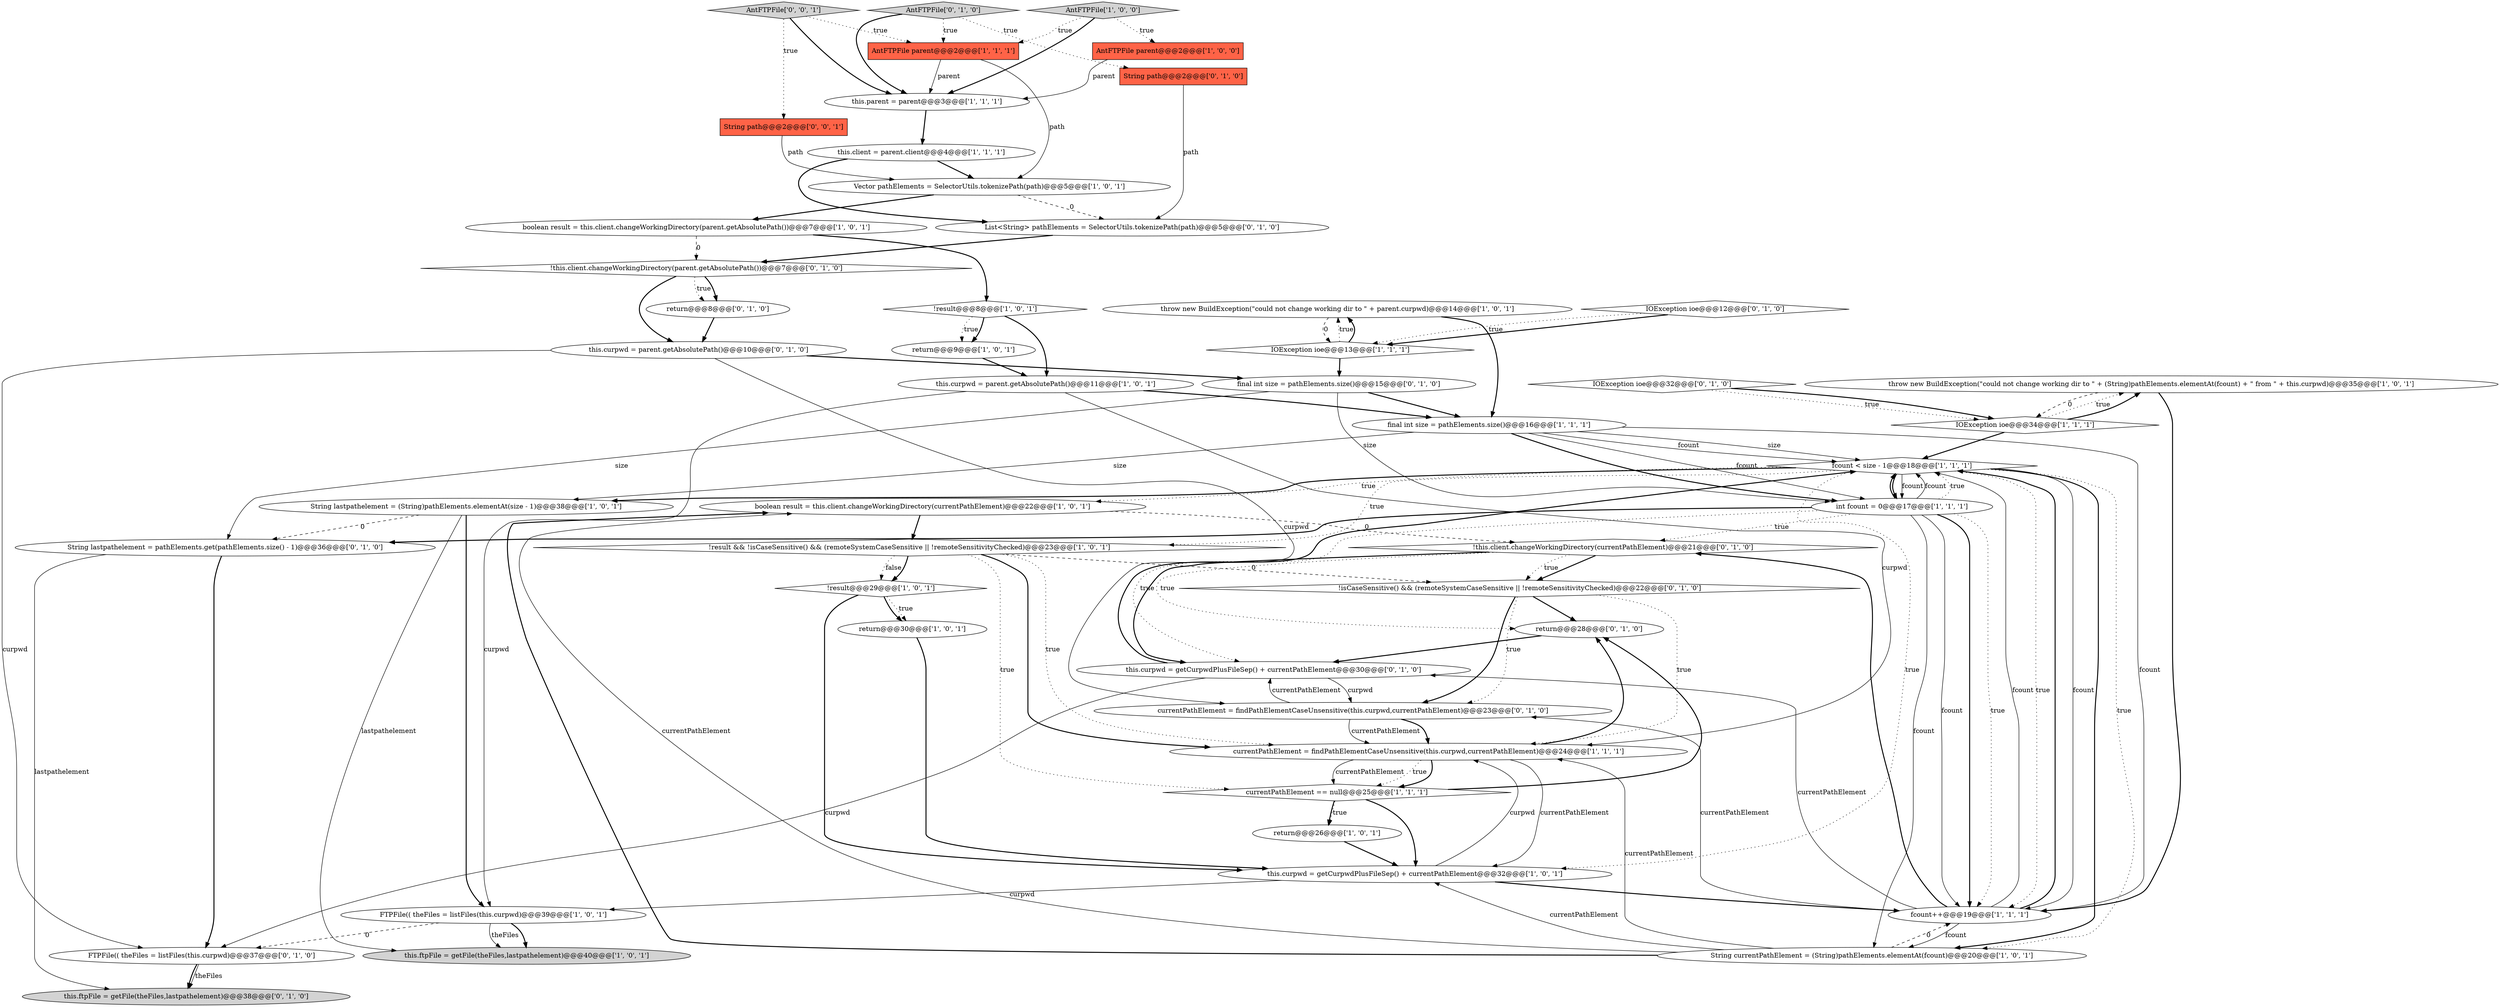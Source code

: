 digraph {
28 [style = filled, label = "fcount < size - 1@@@18@@@['1', '1', '1']", fillcolor = white, shape = diamond image = "AAA0AAABBB1BBB"];
41 [style = filled, label = "return@@@28@@@['0', '1', '0']", fillcolor = white, shape = ellipse image = "AAA0AAABBB2BBB"];
19 [style = filled, label = "boolean result = this.client.changeWorkingDirectory(currentPathElement)@@@22@@@['1', '0', '1']", fillcolor = white, shape = ellipse image = "AAA0AAABBB1BBB"];
6 [style = filled, label = "this.curpwd = getCurpwdPlusFileSep() + currentPathElement@@@32@@@['1', '0', '1']", fillcolor = white, shape = ellipse image = "AAA0AAABBB1BBB"];
1 [style = filled, label = "final int size = pathElements.size()@@@16@@@['1', '1', '1']", fillcolor = white, shape = ellipse image = "AAA0AAABBB1BBB"];
24 [style = filled, label = "AntFTPFile parent@@@2@@@['1', '1', '1']", fillcolor = tomato, shape = box image = "AAA0AAABBB1BBB"];
33 [style = filled, label = "final int size = pathElements.size()@@@15@@@['0', '1', '0']", fillcolor = white, shape = ellipse image = "AAA0AAABBB2BBB"];
15 [style = filled, label = "this.ftpFile = getFile(theFiles,lastpathelement)@@@40@@@['1', '0', '1']", fillcolor = lightgray, shape = ellipse image = "AAA0AAABBB1BBB"];
43 [style = filled, label = "FTPFile(( theFiles = listFiles(this.curpwd)@@@37@@@['0', '1', '0']", fillcolor = white, shape = ellipse image = "AAA1AAABBB2BBB"];
46 [style = filled, label = "IOException ioe@@@32@@@['0', '1', '0']", fillcolor = white, shape = diamond image = "AAA0AAABBB2BBB"];
47 [style = filled, label = "String path@@@2@@@['0', '0', '1']", fillcolor = tomato, shape = box image = "AAA0AAABBB3BBB"];
30 [style = filled, label = "String lastpathelement = pathElements.get(pathElements.size() - 1)@@@36@@@['0', '1', '0']", fillcolor = white, shape = ellipse image = "AAA1AAABBB2BBB"];
36 [style = filled, label = "currentPathElement = findPathElementCaseUnsensitive(this.curpwd,currentPathElement)@@@23@@@['0', '1', '0']", fillcolor = white, shape = ellipse image = "AAA0AAABBB2BBB"];
11 [style = filled, label = "!result@@@29@@@['1', '0', '1']", fillcolor = white, shape = diamond image = "AAA0AAABBB1BBB"];
40 [style = filled, label = "IOException ioe@@@12@@@['0', '1', '0']", fillcolor = white, shape = diamond image = "AAA0AAABBB2BBB"];
22 [style = filled, label = "this.curpwd = parent.getAbsolutePath()@@@11@@@['1', '0', '1']", fillcolor = white, shape = ellipse image = "AAA0AAABBB1BBB"];
20 [style = filled, label = "Vector pathElements = SelectorUtils.tokenizePath(path)@@@5@@@['1', '0', '1']", fillcolor = white, shape = ellipse image = "AAA0AAABBB1BBB"];
14 [style = filled, label = "IOException ioe@@@34@@@['1', '1', '1']", fillcolor = white, shape = diamond image = "AAA0AAABBB1BBB"];
45 [style = filled, label = "!this.client.changeWorkingDirectory(currentPathElement)@@@21@@@['0', '1', '0']", fillcolor = white, shape = diamond image = "AAA1AAABBB2BBB"];
31 [style = filled, label = "!this.client.changeWorkingDirectory(parent.getAbsolutePath())@@@7@@@['0', '1', '0']", fillcolor = white, shape = diamond image = "AAA1AAABBB2BBB"];
13 [style = filled, label = "FTPFile(( theFiles = listFiles(this.curpwd)@@@39@@@['1', '0', '1']", fillcolor = white, shape = ellipse image = "AAA0AAABBB1BBB"];
34 [style = filled, label = "this.curpwd = parent.getAbsolutePath()@@@10@@@['0', '1', '0']", fillcolor = white, shape = ellipse image = "AAA0AAABBB2BBB"];
42 [style = filled, label = "return@@@8@@@['0', '1', '0']", fillcolor = white, shape = ellipse image = "AAA0AAABBB2BBB"];
17 [style = filled, label = "this.client = parent.client@@@4@@@['1', '1', '1']", fillcolor = white, shape = ellipse image = "AAA0AAABBB1BBB"];
27 [style = filled, label = "String currentPathElement = (String)pathElements.elementAt(fcount)@@@20@@@['1', '0', '1']", fillcolor = white, shape = ellipse image = "AAA0AAABBB1BBB"];
0 [style = filled, label = "!result && !isCaseSensitive() && (remoteSystemCaseSensitive || !remoteSensitivityChecked)@@@23@@@['1', '0', '1']", fillcolor = white, shape = diamond image = "AAA0AAABBB1BBB"];
38 [style = filled, label = "AntFTPFile['0', '1', '0']", fillcolor = lightgray, shape = diamond image = "AAA0AAABBB2BBB"];
26 [style = filled, label = "throw new BuildException(\"could not change working dir to \" + parent.curpwd)@@@14@@@['1', '0', '1']", fillcolor = white, shape = ellipse image = "AAA0AAABBB1BBB"];
32 [style = filled, label = "!isCaseSensitive() && (remoteSystemCaseSensitive || !remoteSensitivityChecked)@@@22@@@['0', '1', '0']", fillcolor = white, shape = diamond image = "AAA1AAABBB2BBB"];
48 [style = filled, label = "AntFTPFile['0', '0', '1']", fillcolor = lightgray, shape = diamond image = "AAA0AAABBB3BBB"];
3 [style = filled, label = "int fcount = 0@@@17@@@['1', '1', '1']", fillcolor = white, shape = ellipse image = "AAA0AAABBB1BBB"];
21 [style = filled, label = "this.parent = parent@@@3@@@['1', '1', '1']", fillcolor = white, shape = ellipse image = "AAA0AAABBB1BBB"];
25 [style = filled, label = "return@@@9@@@['1', '0', '1']", fillcolor = white, shape = ellipse image = "AAA0AAABBB1BBB"];
35 [style = filled, label = "this.ftpFile = getFile(theFiles,lastpathelement)@@@38@@@['0', '1', '0']", fillcolor = lightgray, shape = ellipse image = "AAA0AAABBB2BBB"];
16 [style = filled, label = "IOException ioe@@@13@@@['1', '1', '1']", fillcolor = white, shape = diamond image = "AAA0AAABBB1BBB"];
10 [style = filled, label = "boolean result = this.client.changeWorkingDirectory(parent.getAbsolutePath())@@@7@@@['1', '0', '1']", fillcolor = white, shape = ellipse image = "AAA0AAABBB1BBB"];
12 [style = filled, label = "return@@@26@@@['1', '0', '1']", fillcolor = white, shape = ellipse image = "AAA0AAABBB1BBB"];
5 [style = filled, label = "currentPathElement = findPathElementCaseUnsensitive(this.curpwd,currentPathElement)@@@24@@@['1', '1', '1']", fillcolor = white, shape = ellipse image = "AAA0AAABBB1BBB"];
23 [style = filled, label = "throw new BuildException(\"could not change working dir to \" + (String)pathElements.elementAt(fcount) + \" from \" + this.curpwd)@@@35@@@['1', '0', '1']", fillcolor = white, shape = ellipse image = "AAA0AAABBB1BBB"];
37 [style = filled, label = "this.curpwd = getCurpwdPlusFileSep() + currentPathElement@@@30@@@['0', '1', '0']", fillcolor = white, shape = ellipse image = "AAA0AAABBB2BBB"];
29 [style = filled, label = "currentPathElement == null@@@25@@@['1', '1', '1']", fillcolor = white, shape = diamond image = "AAA0AAABBB1BBB"];
18 [style = filled, label = "String lastpathelement = (String)pathElements.elementAt(size - 1)@@@38@@@['1', '0', '1']", fillcolor = white, shape = ellipse image = "AAA0AAABBB1BBB"];
4 [style = filled, label = "AntFTPFile['1', '0', '0']", fillcolor = lightgray, shape = diamond image = "AAA0AAABBB1BBB"];
44 [style = filled, label = "List<String> pathElements = SelectorUtils.tokenizePath(path)@@@5@@@['0', '1', '0']", fillcolor = white, shape = ellipse image = "AAA1AAABBB2BBB"];
7 [style = filled, label = "AntFTPFile parent@@@2@@@['1', '0', '0']", fillcolor = tomato, shape = box image = "AAA0AAABBB1BBB"];
9 [style = filled, label = "return@@@30@@@['1', '0', '1']", fillcolor = white, shape = ellipse image = "AAA0AAABBB1BBB"];
39 [style = filled, label = "String path@@@2@@@['0', '1', '0']", fillcolor = tomato, shape = box image = "AAA0AAABBB2BBB"];
2 [style = filled, label = "!result@@@8@@@['1', '0', '1']", fillcolor = white, shape = diamond image = "AAA0AAABBB1BBB"];
8 [style = filled, label = "fcount++@@@19@@@['1', '1', '1']", fillcolor = white, shape = ellipse image = "AAA0AAABBB1BBB"];
28->3 [style = bold, label=""];
28->3 [style = solid, label="fcount"];
20->10 [style = bold, label=""];
28->6 [style = dotted, label="true"];
1->18 [style = solid, label="size"];
30->43 [style = bold, label=""];
4->7 [style = dotted, label="true"];
18->13 [style = bold, label=""];
33->30 [style = solid, label="size"];
1->8 [style = solid, label="fcount"];
38->39 [style = dotted, label="true"];
45->32 [style = bold, label=""];
0->11 [style = dotted, label="false"];
19->45 [style = dashed, label="0"];
19->0 [style = bold, label=""];
6->8 [style = bold, label=""];
29->12 [style = dotted, label="true"];
14->28 [style = bold, label=""];
29->6 [style = bold, label=""];
6->13 [style = solid, label="curpwd"];
18->30 [style = dashed, label="0"];
40->16 [style = bold, label=""];
37->28 [style = bold, label=""];
40->16 [style = dotted, label="true"];
30->35 [style = solid, label="lastpathelement"];
28->18 [style = bold, label=""];
46->14 [style = dotted, label="true"];
5->29 [style = bold, label=""];
29->12 [style = bold, label=""];
27->19 [style = bold, label=""];
14->23 [style = dotted, label="true"];
4->21 [style = bold, label=""];
31->34 [style = bold, label=""];
1->28 [style = solid, label="size"];
5->41 [style = bold, label=""];
0->29 [style = dotted, label="true"];
5->29 [style = solid, label="currentPathElement"];
28->0 [style = dotted, label="true"];
44->31 [style = bold, label=""];
0->32 [style = dashed, label="0"];
3->30 [style = bold, label=""];
11->6 [style = bold, label=""];
0->11 [style = bold, label=""];
26->16 [style = dashed, label="0"];
42->34 [style = bold, label=""];
27->5 [style = solid, label="currentPathElement"];
28->27 [style = bold, label=""];
8->37 [style = solid, label="currentPathElement"];
10->31 [style = dashed, label="0"];
3->45 [style = dotted, label="true"];
28->8 [style = solid, label="fcount"];
26->1 [style = bold, label=""];
3->8 [style = bold, label=""];
27->8 [style = dashed, label="0"];
23->14 [style = dashed, label="0"];
3->28 [style = solid, label="fcount"];
14->23 [style = bold, label=""];
16->26 [style = dotted, label="true"];
22->1 [style = bold, label=""];
38->24 [style = dotted, label="true"];
32->5 [style = dotted, label="true"];
48->21 [style = bold, label=""];
13->15 [style = bold, label=""];
18->15 [style = solid, label="lastpathelement"];
41->37 [style = bold, label=""];
45->41 [style = dotted, label="true"];
4->24 [style = dotted, label="true"];
1->3 [style = solid, label="fcount"];
13->15 [style = solid, label="theFiles"];
34->33 [style = bold, label=""];
29->41 [style = bold, label=""];
22->5 [style = solid, label="curpwd"];
17->20 [style = bold, label=""];
28->27 [style = dotted, label="true"];
1->28 [style = solid, label="fcount"];
9->6 [style = bold, label=""];
38->21 [style = bold, label=""];
43->35 [style = bold, label=""];
24->21 [style = solid, label="parent"];
47->20 [style = solid, label="path"];
17->44 [style = bold, label=""];
5->6 [style = solid, label="currentPathElement"];
22->13 [style = solid, label="curpwd"];
46->14 [style = bold, label=""];
28->19 [style = dotted, label="true"];
48->24 [style = dotted, label="true"];
37->36 [style = solid, label="curpwd"];
34->36 [style = solid, label="curpwd"];
3->27 [style = solid, label="fcount"];
6->5 [style = solid, label="curpwd"];
28->8 [style = dotted, label="true"];
24->20 [style = solid, label="path"];
36->37 [style = solid, label="currentPathElement"];
12->6 [style = bold, label=""];
11->9 [style = dotted, label="true"];
34->43 [style = solid, label="curpwd"];
20->44 [style = dashed, label="0"];
3->28 [style = dotted, label="true"];
10->2 [style = bold, label=""];
45->32 [style = dotted, label="true"];
16->26 [style = bold, label=""];
8->36 [style = solid, label="currentPathElement"];
7->21 [style = solid, label="parent"];
21->17 [style = bold, label=""];
3->8 [style = dotted, label="true"];
2->25 [style = dotted, label="true"];
11->9 [style = bold, label=""];
16->33 [style = bold, label=""];
36->5 [style = bold, label=""];
32->36 [style = dotted, label="true"];
43->35 [style = solid, label="theFiles"];
48->47 [style = dotted, label="true"];
8->28 [style = solid, label="fcount"];
2->25 [style = bold, label=""];
31->42 [style = dotted, label="true"];
27->6 [style = solid, label="currentPathElement"];
0->5 [style = dotted, label="true"];
33->3 [style = solid, label="size"];
32->36 [style = bold, label=""];
27->19 [style = solid, label="currentPathElement"];
31->42 [style = bold, label=""];
1->3 [style = bold, label=""];
3->8 [style = solid, label="fcount"];
23->8 [style = bold, label=""];
2->22 [style = bold, label=""];
8->28 [style = bold, label=""];
36->5 [style = solid, label="currentPathElement"];
13->43 [style = dashed, label="0"];
3->37 [style = dotted, label="true"];
39->44 [style = solid, label="path"];
8->45 [style = bold, label=""];
45->37 [style = bold, label=""];
37->43 [style = solid, label="curpwd"];
0->5 [style = bold, label=""];
3->28 [style = bold, label=""];
25->22 [style = bold, label=""];
8->27 [style = solid, label="fcount"];
32->41 [style = bold, label=""];
5->29 [style = dotted, label="true"];
33->1 [style = bold, label=""];
}

